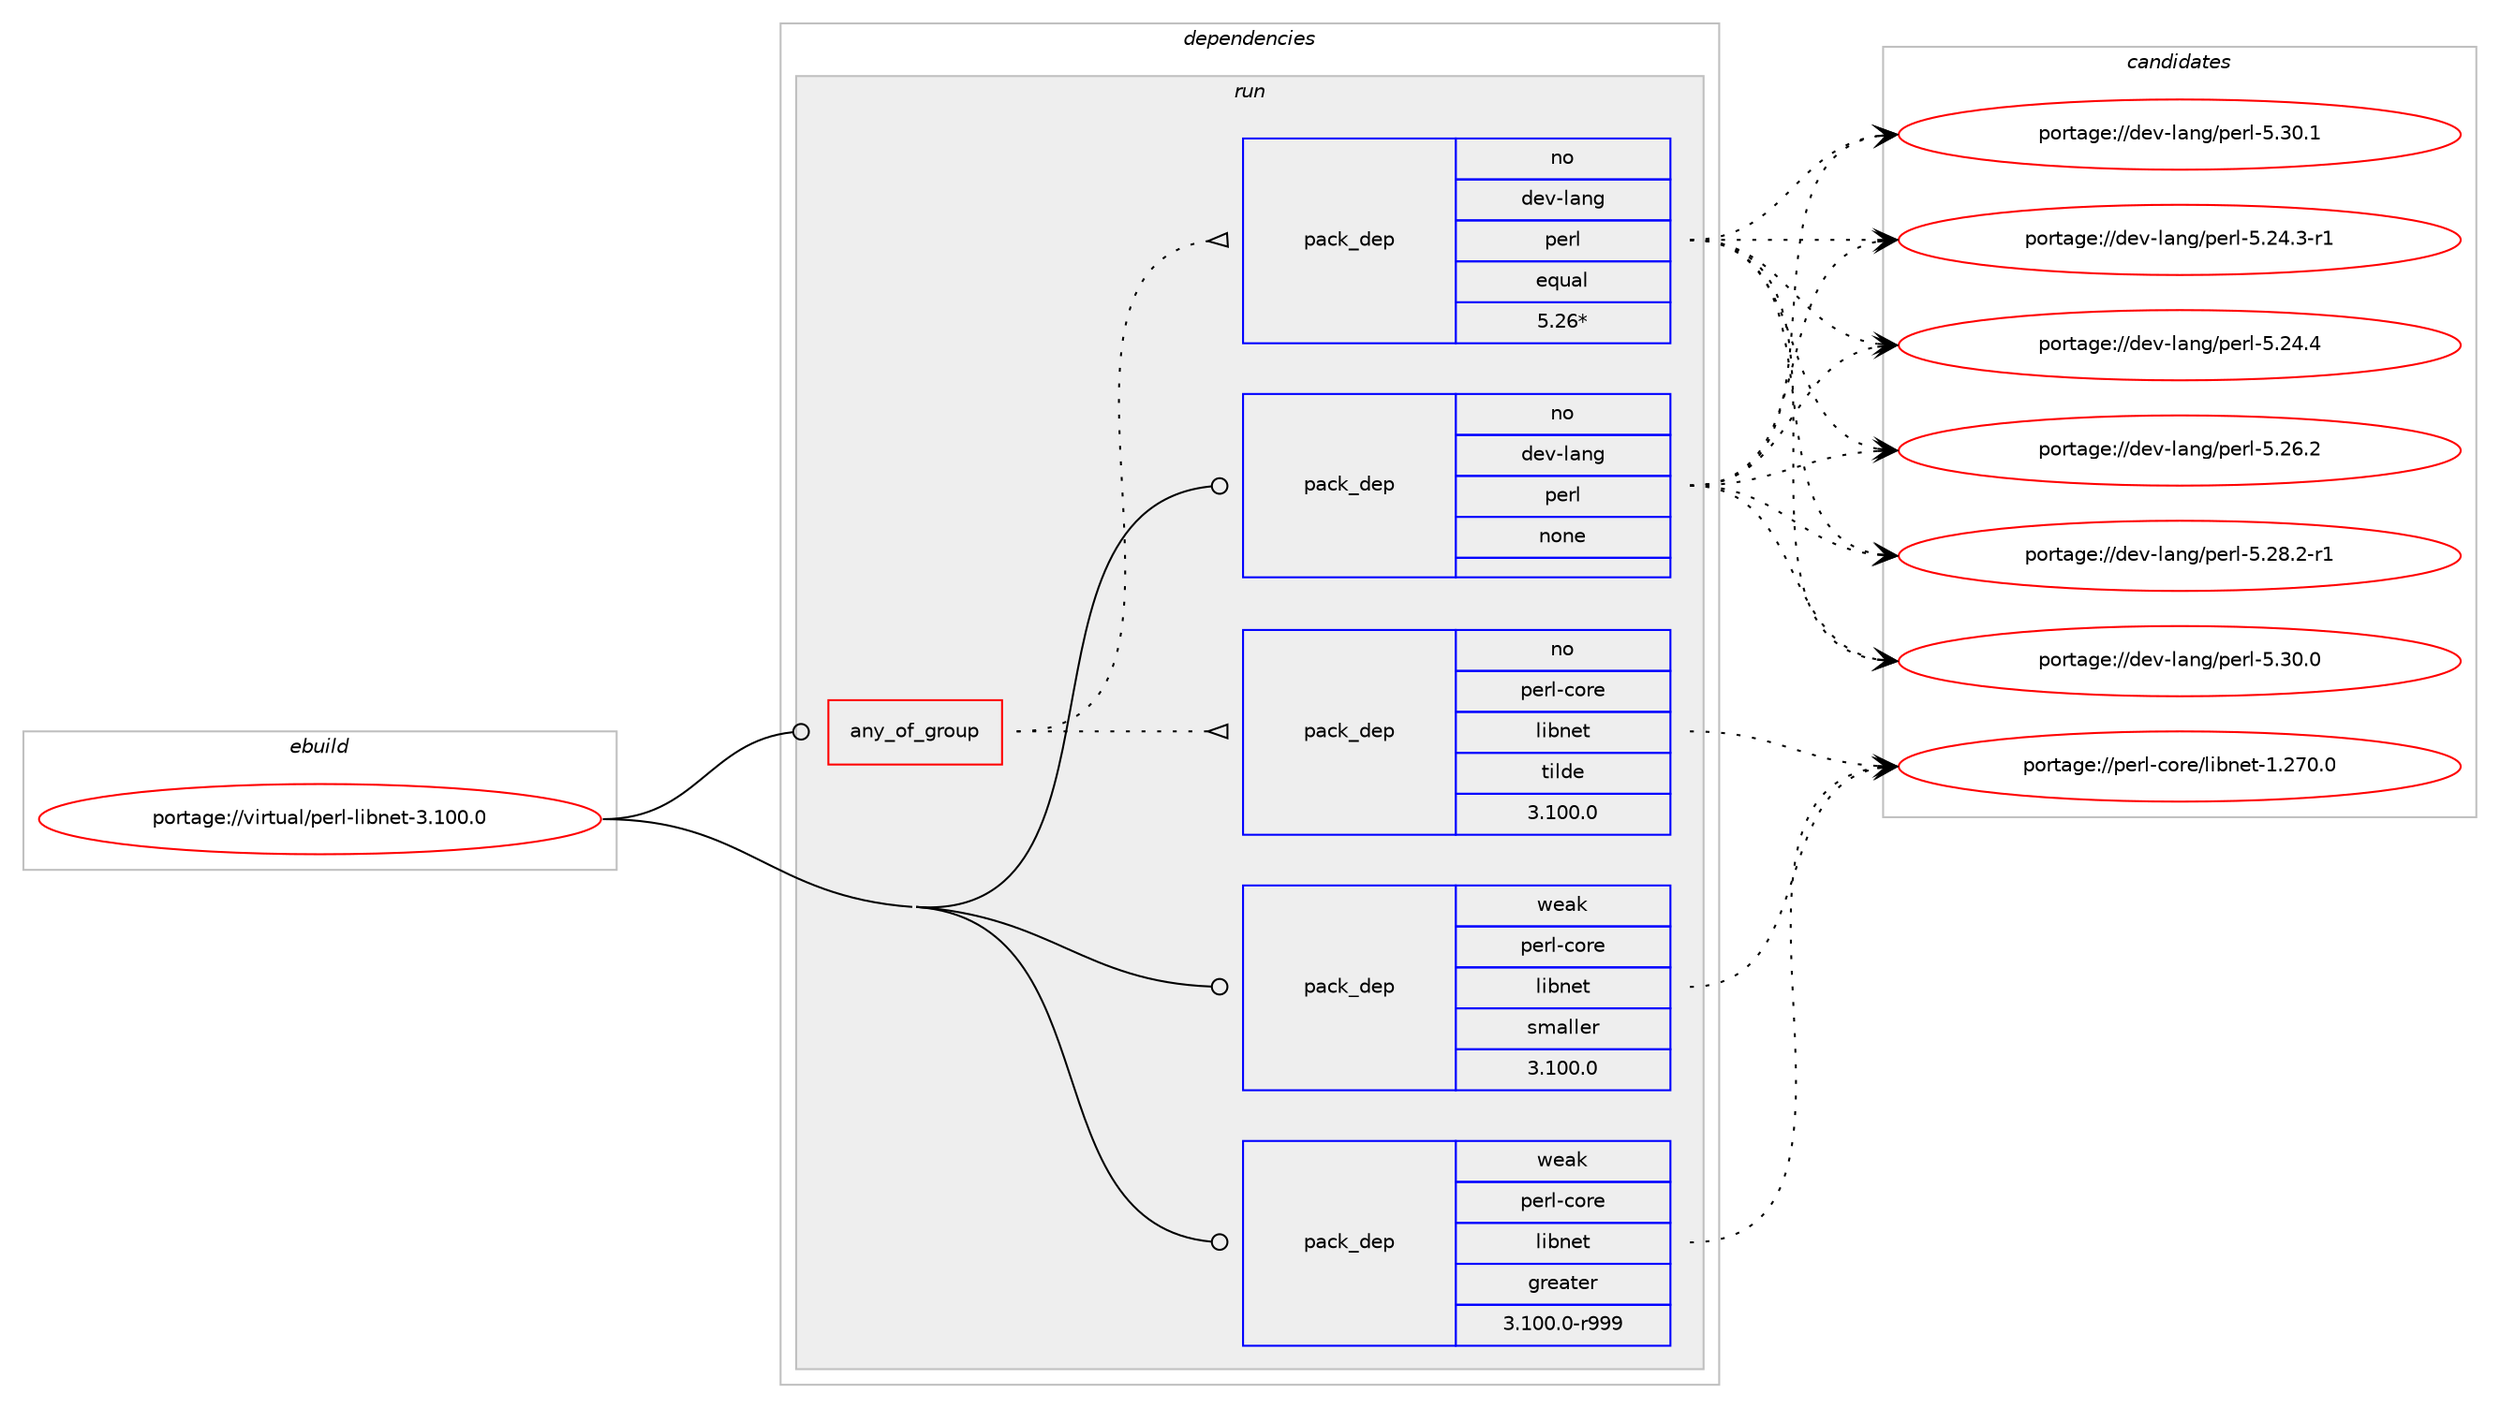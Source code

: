 digraph prolog {

# *************
# Graph options
# *************

newrank=true;
concentrate=true;
compound=true;
graph [rankdir=LR,fontname=Helvetica,fontsize=10,ranksep=1.5];#, ranksep=2.5, nodesep=0.2];
edge  [arrowhead=vee];
node  [fontname=Helvetica,fontsize=10];

# **********
# The ebuild
# **********

subgraph cluster_leftcol {
color=gray;
rank=same;
label=<<i>ebuild</i>>;
id [label="portage://virtual/perl-libnet-3.100.0", color=red, width=4, href="../virtual/perl-libnet-3.100.0.svg"];
}

# ****************
# The dependencies
# ****************

subgraph cluster_midcol {
color=gray;
label=<<i>dependencies</i>>;
subgraph cluster_compile {
fillcolor="#eeeeee";
style=filled;
label=<<i>compile</i>>;
}
subgraph cluster_compileandrun {
fillcolor="#eeeeee";
style=filled;
label=<<i>compile and run</i>>;
}
subgraph cluster_run {
fillcolor="#eeeeee";
style=filled;
label=<<i>run</i>>;
subgraph any7387 {
dependency435653 [label=<<TABLE BORDER="0" CELLBORDER="1" CELLSPACING="0" CELLPADDING="4"><TR><TD CELLPADDING="10">any_of_group</TD></TR></TABLE>>, shape=none, color=red];subgraph pack323017 {
dependency435654 [label=<<TABLE BORDER="0" CELLBORDER="1" CELLSPACING="0" CELLPADDING="4" WIDTH="220"><TR><TD ROWSPAN="6" CELLPADDING="30">pack_dep</TD></TR><TR><TD WIDTH="110">no</TD></TR><TR><TD>dev-lang</TD></TR><TR><TD>perl</TD></TR><TR><TD>equal</TD></TR><TR><TD>5.26*</TD></TR></TABLE>>, shape=none, color=blue];
}
dependency435653:e -> dependency435654:w [weight=20,style="dotted",arrowhead="oinv"];
subgraph pack323018 {
dependency435655 [label=<<TABLE BORDER="0" CELLBORDER="1" CELLSPACING="0" CELLPADDING="4" WIDTH="220"><TR><TD ROWSPAN="6" CELLPADDING="30">pack_dep</TD></TR><TR><TD WIDTH="110">no</TD></TR><TR><TD>perl-core</TD></TR><TR><TD>libnet</TD></TR><TR><TD>tilde</TD></TR><TR><TD>3.100.0</TD></TR></TABLE>>, shape=none, color=blue];
}
dependency435653:e -> dependency435655:w [weight=20,style="dotted",arrowhead="oinv"];
}
id:e -> dependency435653:w [weight=20,style="solid",arrowhead="odot"];
subgraph pack323019 {
dependency435656 [label=<<TABLE BORDER="0" CELLBORDER="1" CELLSPACING="0" CELLPADDING="4" WIDTH="220"><TR><TD ROWSPAN="6" CELLPADDING="30">pack_dep</TD></TR><TR><TD WIDTH="110">no</TD></TR><TR><TD>dev-lang</TD></TR><TR><TD>perl</TD></TR><TR><TD>none</TD></TR><TR><TD></TD></TR></TABLE>>, shape=none, color=blue];
}
id:e -> dependency435656:w [weight=20,style="solid",arrowhead="odot"];
subgraph pack323020 {
dependency435657 [label=<<TABLE BORDER="0" CELLBORDER="1" CELLSPACING="0" CELLPADDING="4" WIDTH="220"><TR><TD ROWSPAN="6" CELLPADDING="30">pack_dep</TD></TR><TR><TD WIDTH="110">weak</TD></TR><TR><TD>perl-core</TD></TR><TR><TD>libnet</TD></TR><TR><TD>greater</TD></TR><TR><TD>3.100.0-r999</TD></TR></TABLE>>, shape=none, color=blue];
}
id:e -> dependency435657:w [weight=20,style="solid",arrowhead="odot"];
subgraph pack323021 {
dependency435658 [label=<<TABLE BORDER="0" CELLBORDER="1" CELLSPACING="0" CELLPADDING="4" WIDTH="220"><TR><TD ROWSPAN="6" CELLPADDING="30">pack_dep</TD></TR><TR><TD WIDTH="110">weak</TD></TR><TR><TD>perl-core</TD></TR><TR><TD>libnet</TD></TR><TR><TD>smaller</TD></TR><TR><TD>3.100.0</TD></TR></TABLE>>, shape=none, color=blue];
}
id:e -> dependency435658:w [weight=20,style="solid",arrowhead="odot"];
}
}

# **************
# The candidates
# **************

subgraph cluster_choices {
rank=same;
color=gray;
label=<<i>candidates</i>>;

subgraph choice323017 {
color=black;
nodesep=1;
choiceportage100101118451089711010347112101114108455346505246514511449 [label="portage://dev-lang/perl-5.24.3-r1", color=red, width=4,href="../dev-lang/perl-5.24.3-r1.svg"];
choiceportage10010111845108971101034711210111410845534650524652 [label="portage://dev-lang/perl-5.24.4", color=red, width=4,href="../dev-lang/perl-5.24.4.svg"];
choiceportage10010111845108971101034711210111410845534650544650 [label="portage://dev-lang/perl-5.26.2", color=red, width=4,href="../dev-lang/perl-5.26.2.svg"];
choiceportage100101118451089711010347112101114108455346505646504511449 [label="portage://dev-lang/perl-5.28.2-r1", color=red, width=4,href="../dev-lang/perl-5.28.2-r1.svg"];
choiceportage10010111845108971101034711210111410845534651484648 [label="portage://dev-lang/perl-5.30.0", color=red, width=4,href="../dev-lang/perl-5.30.0.svg"];
choiceportage10010111845108971101034711210111410845534651484649 [label="portage://dev-lang/perl-5.30.1", color=red, width=4,href="../dev-lang/perl-5.30.1.svg"];
dependency435654:e -> choiceportage100101118451089711010347112101114108455346505246514511449:w [style=dotted,weight="100"];
dependency435654:e -> choiceportage10010111845108971101034711210111410845534650524652:w [style=dotted,weight="100"];
dependency435654:e -> choiceportage10010111845108971101034711210111410845534650544650:w [style=dotted,weight="100"];
dependency435654:e -> choiceportage100101118451089711010347112101114108455346505646504511449:w [style=dotted,weight="100"];
dependency435654:e -> choiceportage10010111845108971101034711210111410845534651484648:w [style=dotted,weight="100"];
dependency435654:e -> choiceportage10010111845108971101034711210111410845534651484649:w [style=dotted,weight="100"];
}
subgraph choice323018 {
color=black;
nodesep=1;
choiceportage112101114108459911111410147108105981101011164549465055484648 [label="portage://perl-core/libnet-1.270.0", color=red, width=4,href="../perl-core/libnet-1.270.0.svg"];
dependency435655:e -> choiceportage112101114108459911111410147108105981101011164549465055484648:w [style=dotted,weight="100"];
}
subgraph choice323019 {
color=black;
nodesep=1;
choiceportage100101118451089711010347112101114108455346505246514511449 [label="portage://dev-lang/perl-5.24.3-r1", color=red, width=4,href="../dev-lang/perl-5.24.3-r1.svg"];
choiceportage10010111845108971101034711210111410845534650524652 [label="portage://dev-lang/perl-5.24.4", color=red, width=4,href="../dev-lang/perl-5.24.4.svg"];
choiceportage10010111845108971101034711210111410845534650544650 [label="portage://dev-lang/perl-5.26.2", color=red, width=4,href="../dev-lang/perl-5.26.2.svg"];
choiceportage100101118451089711010347112101114108455346505646504511449 [label="portage://dev-lang/perl-5.28.2-r1", color=red, width=4,href="../dev-lang/perl-5.28.2-r1.svg"];
choiceportage10010111845108971101034711210111410845534651484648 [label="portage://dev-lang/perl-5.30.0", color=red, width=4,href="../dev-lang/perl-5.30.0.svg"];
choiceportage10010111845108971101034711210111410845534651484649 [label="portage://dev-lang/perl-5.30.1", color=red, width=4,href="../dev-lang/perl-5.30.1.svg"];
dependency435656:e -> choiceportage100101118451089711010347112101114108455346505246514511449:w [style=dotted,weight="100"];
dependency435656:e -> choiceportage10010111845108971101034711210111410845534650524652:w [style=dotted,weight="100"];
dependency435656:e -> choiceportage10010111845108971101034711210111410845534650544650:w [style=dotted,weight="100"];
dependency435656:e -> choiceportage100101118451089711010347112101114108455346505646504511449:w [style=dotted,weight="100"];
dependency435656:e -> choiceportage10010111845108971101034711210111410845534651484648:w [style=dotted,weight="100"];
dependency435656:e -> choiceportage10010111845108971101034711210111410845534651484649:w [style=dotted,weight="100"];
}
subgraph choice323020 {
color=black;
nodesep=1;
choiceportage112101114108459911111410147108105981101011164549465055484648 [label="portage://perl-core/libnet-1.270.0", color=red, width=4,href="../perl-core/libnet-1.270.0.svg"];
dependency435657:e -> choiceportage112101114108459911111410147108105981101011164549465055484648:w [style=dotted,weight="100"];
}
subgraph choice323021 {
color=black;
nodesep=1;
choiceportage112101114108459911111410147108105981101011164549465055484648 [label="portage://perl-core/libnet-1.270.0", color=red, width=4,href="../perl-core/libnet-1.270.0.svg"];
dependency435658:e -> choiceportage112101114108459911111410147108105981101011164549465055484648:w [style=dotted,weight="100"];
}
}

}
